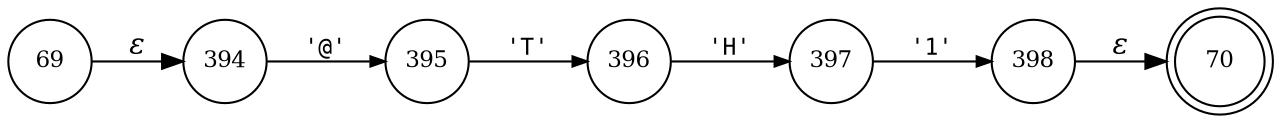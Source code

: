 digraph ATN {
rankdir=LR;
s70[fontsize=11, label="70", shape=doublecircle, fixedsize=true, width=.6];
s69[fontsize=11,label="69", shape=circle, fixedsize=true, width=.55, peripheries=1];
s394[fontsize=11,label="394", shape=circle, fixedsize=true, width=.55, peripheries=1];
s395[fontsize=11,label="395", shape=circle, fixedsize=true, width=.55, peripheries=1];
s396[fontsize=11,label="396", shape=circle, fixedsize=true, width=.55, peripheries=1];
s397[fontsize=11,label="397", shape=circle, fixedsize=true, width=.55, peripheries=1];
s398[fontsize=11,label="398", shape=circle, fixedsize=true, width=.55, peripheries=1];
s69 -> s394 [fontname="Times-Italic", label="&epsilon;"];
s394 -> s395 [fontsize=11, fontname="Courier", arrowsize=.7, label = "'@'", arrowhead = normal];
s395 -> s396 [fontsize=11, fontname="Courier", arrowsize=.7, label = "'T'", arrowhead = normal];
s396 -> s397 [fontsize=11, fontname="Courier", arrowsize=.7, label = "'H'", arrowhead = normal];
s397 -> s398 [fontsize=11, fontname="Courier", arrowsize=.7, label = "'1'", arrowhead = normal];
s398 -> s70 [fontname="Times-Italic", label="&epsilon;"];
}